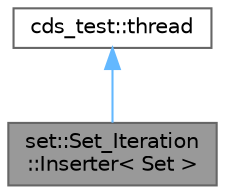 digraph "set::Set_Iteration::Inserter&lt; Set &gt;"
{
 // LATEX_PDF_SIZE
  bgcolor="transparent";
  edge [fontname=Helvetica,fontsize=10,labelfontname=Helvetica,labelfontsize=10];
  node [fontname=Helvetica,fontsize=10,shape=box,height=0.2,width=0.4];
  Node1 [id="Node000001",label="set::Set_Iteration\l::Inserter\< Set \>",height=0.2,width=0.4,color="gray40", fillcolor="grey60", style="filled", fontcolor="black",tooltip=" "];
  Node2 -> Node1 [id="edge1_Node000001_Node000002",dir="back",color="steelblue1",style="solid",tooltip=" "];
  Node2 [id="Node000002",label="cds_test::thread",height=0.2,width=0.4,color="gray40", fillcolor="white", style="filled",URL="$classcds__test_1_1thread.html",tooltip=" "];
}
